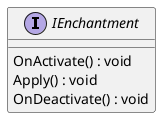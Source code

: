 @startuml
interface IEnchantment {
    OnActivate() : void
    Apply() : void
    OnDeactivate() : void
}
@enduml
